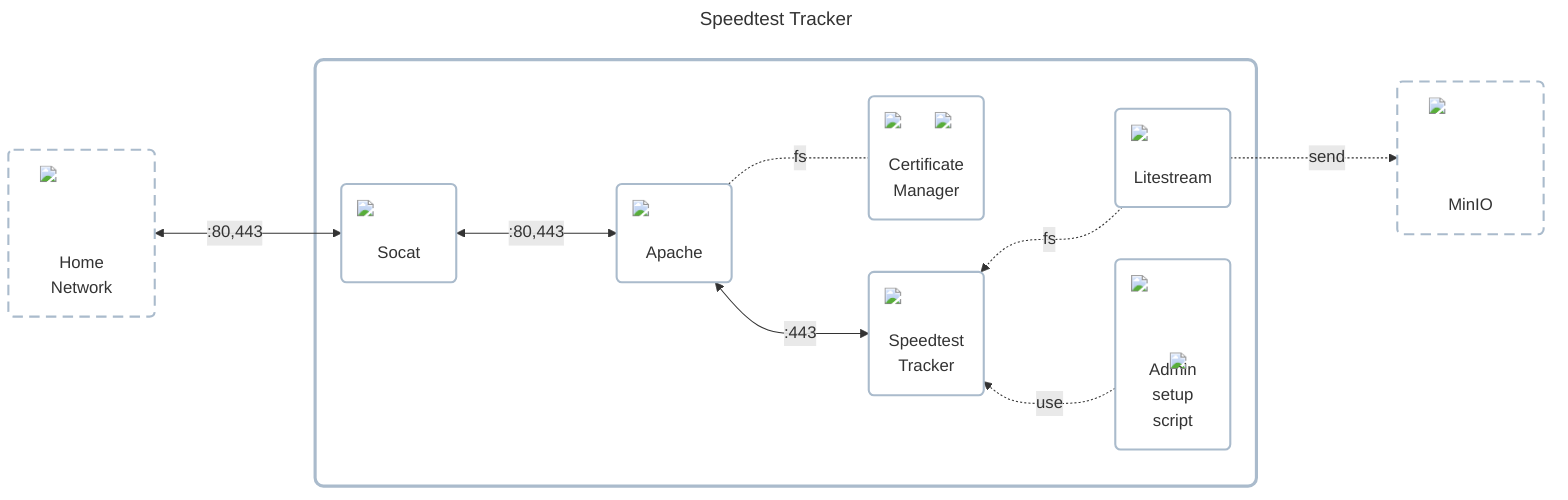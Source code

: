 ---
title: Speedtest Tracker
---

flowchart LR
    classDef cluster fill:#ffffff00,stroke:#aabbccff,stroke-width:3px,rx:8px,ry:8px;
    classDef node fill:#ffffff00,stroke:#aabbccff,stroke-width:2px,rx:5px,ry:5px;
    classDef dashed_border stroke-dasharray:10 6;

    home_network["<div style='position:relative;width:80px;height:80px;margin:0 auto;margin-bottom:0.1em'><img src='../../../../icons/network.png' style='min-width:80px;max-width:80px' /></div>Home<br />Network"]
    class home_network dashed_border

    subgraph app_wrapper[" "]
        socket_proxy("<img src='../../../../icons/ingress.png' style='min-width:80px;max-width:80px' /><br />Socat")
        http_proxy("<img src='../../../../icons/apache.png' style='min-width:80px;max-width:80px' /><br />Apache")
        certificate_manager("<img src='../../../../icons/cronjob.png' style='min-width:32px;max-width:32px;position:absolute;top:0;right:0' /><img src='../../../../icons/lets-encrypt.png' style='min-width:80px;max-width:80px' /><br />Certificate<br />Manager")
        speedtest_tracker("<img src='../../../../icons/speedtest-tracker.png' style='min-width:80px;max-width:80px' /><br />Speedtest<br />Tracker")
        db_sync("<img src='../../../../icons/litestream.png' style='min-width:80px;max-width:80px' /><br />Litestream")
        script_admin_setup("<div style='position:relative;width:80px;height:80px;margin:0 auto'><img src='../../../../icons/chromium.png' style='min-width:80px;max-width:80px' /><img src='../../../../icons/playwright.png' style='min-width:48px;max-width:48px;position:absolute;bottom:-10px;right:-5px' /></div>Admin<br />setup<br />script")

        socket_proxy <--->|:80,443| http_proxy <--->|:443| speedtest_tracker
        http_proxy -..-|fs| certificate_manager
        speedtest_tracker ~~~ script_admin_setup -..->|use| speedtest_tracker
        speedtest_tracker ~~~ db_sync -..->|fs| speedtest_tracker
    end

    s3_database["<div style='position:relative;width:80px;height:80px;margin:0 auto;margin-bottom:0.75em'><img src='../../../../icons/minio.png' style='min-width:80px;max-width:80px' /></div>MinIO"]
    class s3_database dashed_border

    home_network <--->|:80,443| socket_proxy
    db_sync -..->|send| s3_database